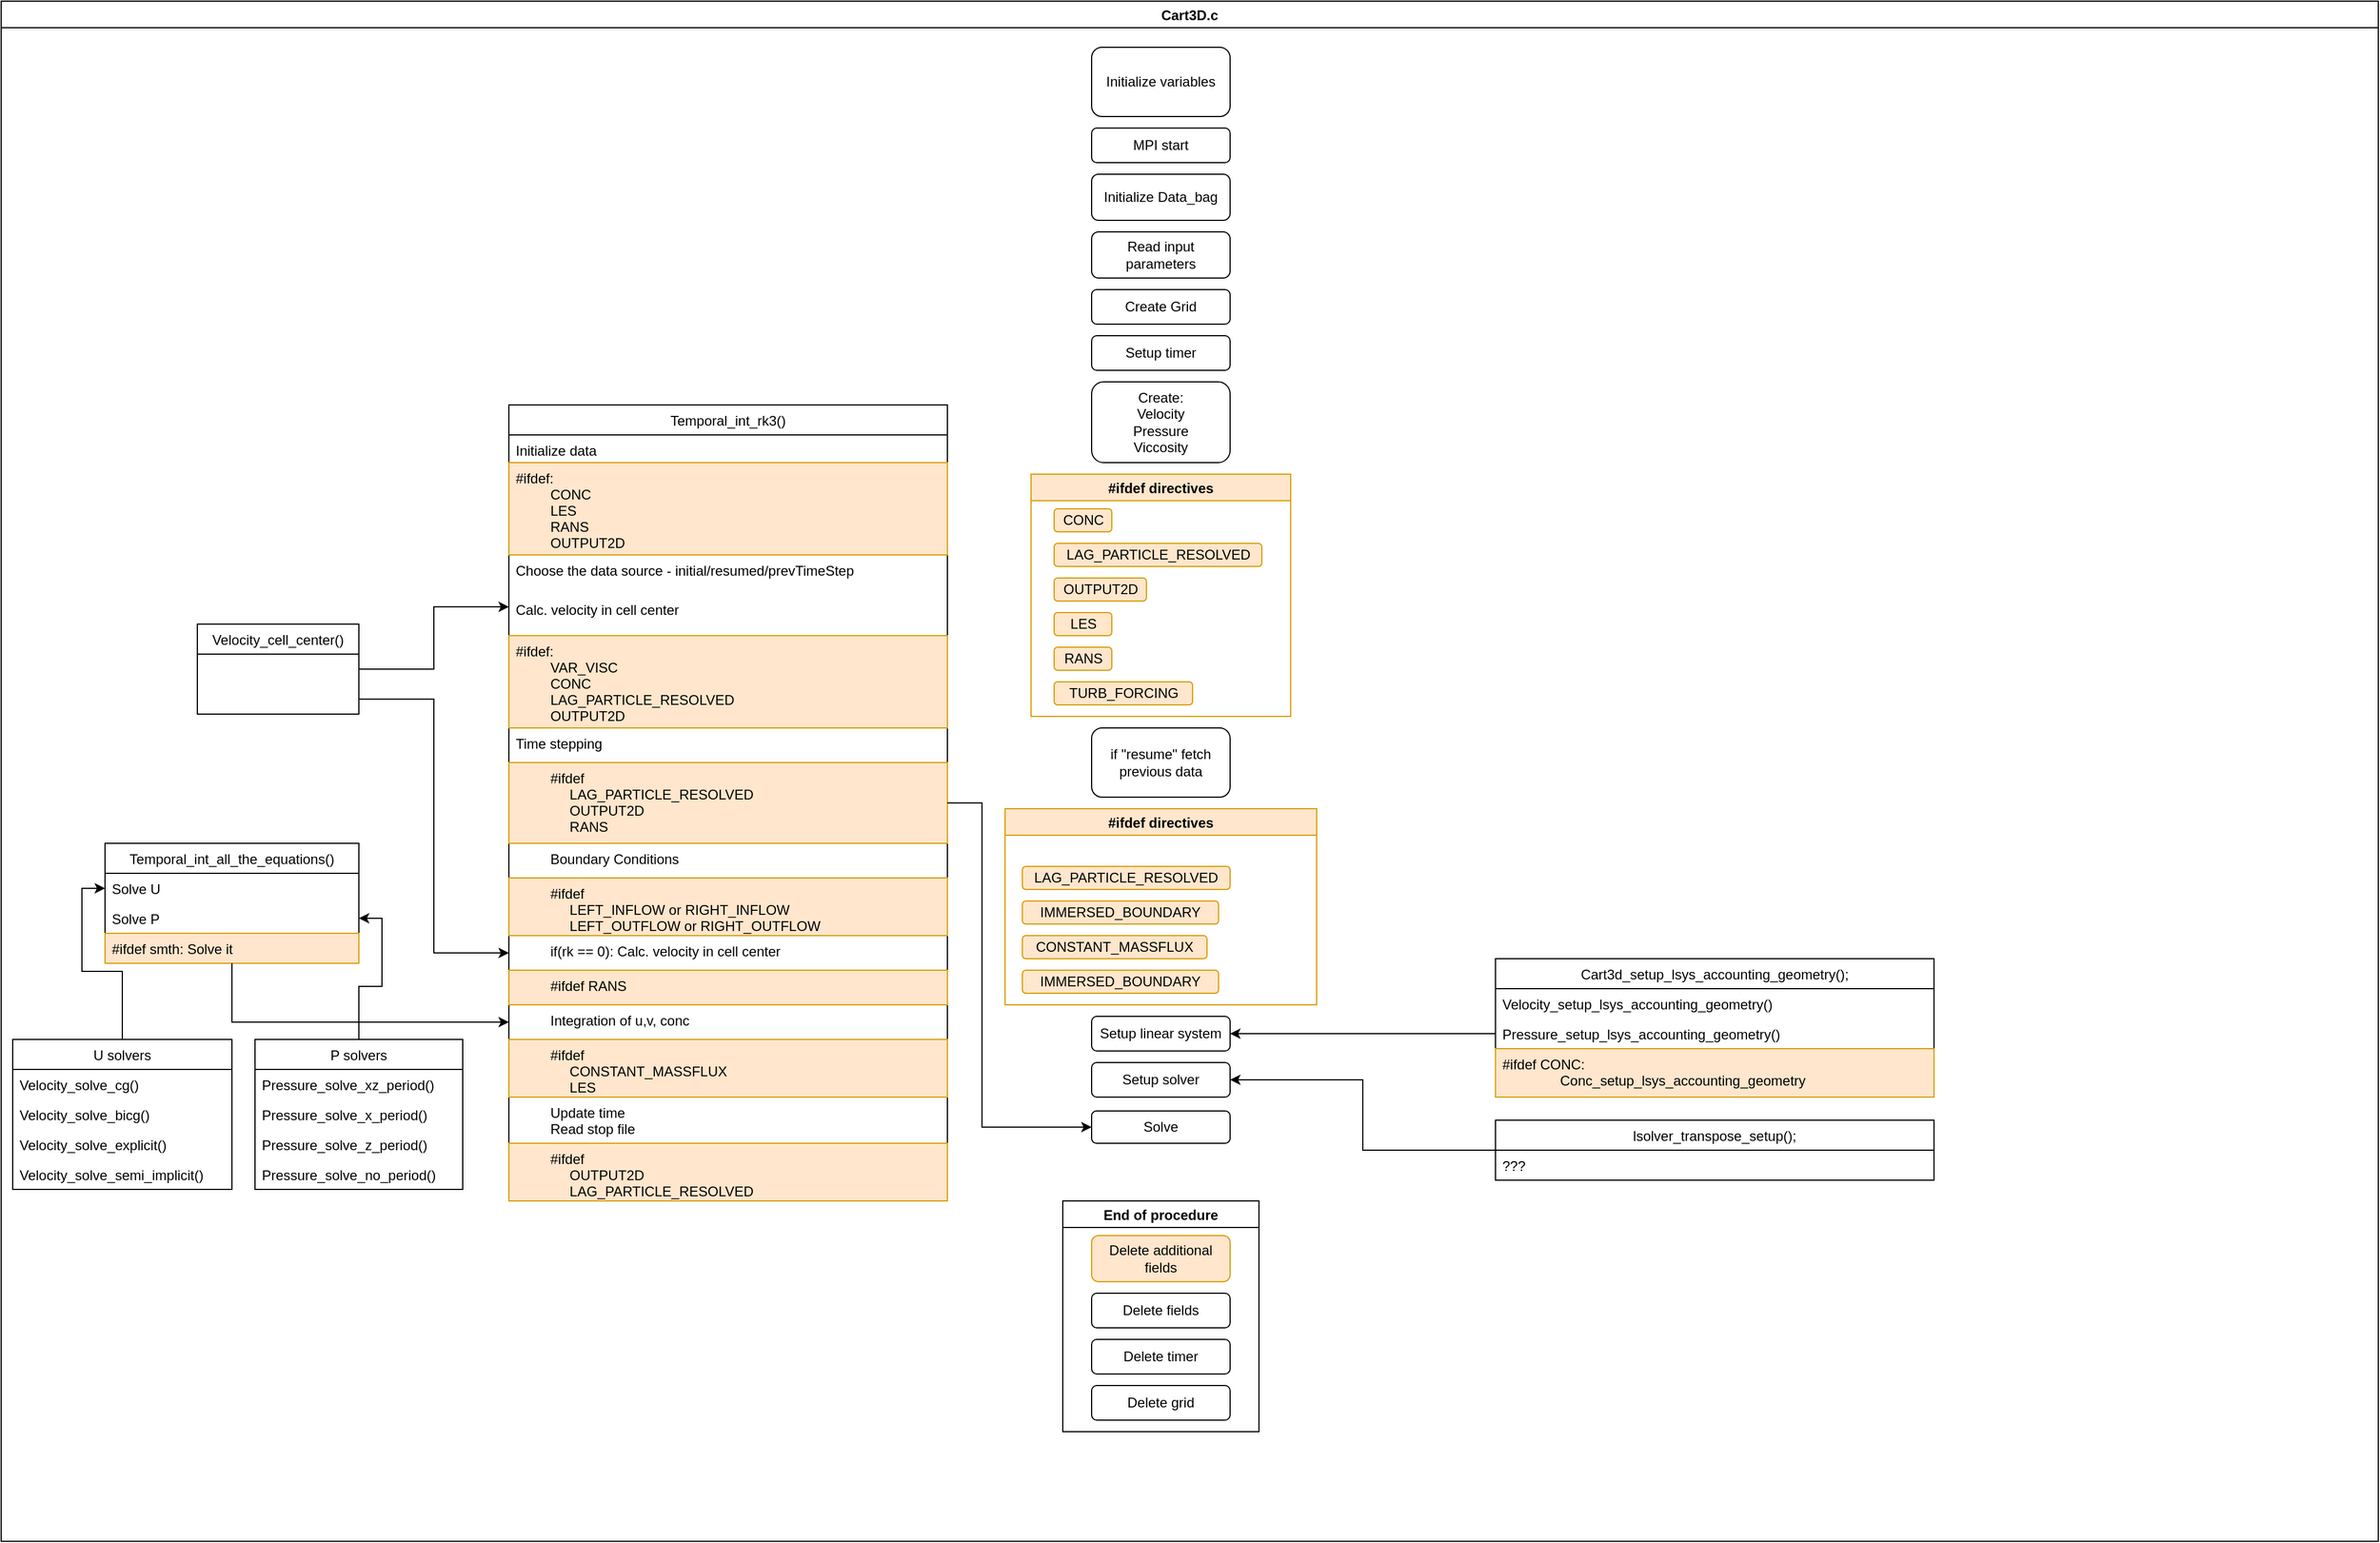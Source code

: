 <mxfile version="13.6.3" type="github">
  <diagram id="1NkAsfH9KzE3saYKE_k4" name="Page-1">
    <mxGraphModel dx="2657" dy="1035" grid="1" gridSize="10" guides="1" tooltips="1" connect="1" arrows="1" fold="1" page="1" pageScale="1" pageWidth="850" pageHeight="1100" math="0" shadow="0">
      <root>
        <mxCell id="0" />
        <mxCell id="1" parent="0" />
        <mxCell id="Mnvv_WwJ39rHPu0QQhqr-1" value="Cart3D.c" style="swimlane;" parent="1" vertex="1">
          <mxGeometry x="-850" y="50" width="2060" height="1335" as="geometry" />
        </mxCell>
        <mxCell id="Mnvv_WwJ39rHPu0QQhqr-2" value="Initialize variables" style="rounded=1;whiteSpace=wrap;html=1;" parent="Mnvv_WwJ39rHPu0QQhqr-1" vertex="1">
          <mxGeometry x="945" y="40" width="120" height="60" as="geometry" />
        </mxCell>
        <mxCell id="Mnvv_WwJ39rHPu0QQhqr-3" value="MPI start" style="rounded=1;whiteSpace=wrap;html=1;" parent="Mnvv_WwJ39rHPu0QQhqr-1" vertex="1">
          <mxGeometry x="945" y="110" width="120" height="30" as="geometry" />
        </mxCell>
        <mxCell id="Mnvv_WwJ39rHPu0QQhqr-4" value="&lt;div&gt;Initialize Data_bag&lt;/div&gt;" style="rounded=1;whiteSpace=wrap;html=1;" parent="Mnvv_WwJ39rHPu0QQhqr-1" vertex="1">
          <mxGeometry x="945" y="150" width="120" height="40" as="geometry" />
        </mxCell>
        <mxCell id="Mnvv_WwJ39rHPu0QQhqr-5" value="&lt;div&gt;Read input parameters&lt;/div&gt;" style="rounded=1;whiteSpace=wrap;html=1;" parent="Mnvv_WwJ39rHPu0QQhqr-1" vertex="1">
          <mxGeometry x="945" y="200" width="120" height="40" as="geometry" />
        </mxCell>
        <mxCell id="Mnvv_WwJ39rHPu0QQhqr-6" value="&lt;div&gt;Create Grid&lt;/div&gt;" style="rounded=1;whiteSpace=wrap;html=1;" parent="Mnvv_WwJ39rHPu0QQhqr-1" vertex="1">
          <mxGeometry x="945" y="250" width="120" height="30" as="geometry" />
        </mxCell>
        <mxCell id="Mnvv_WwJ39rHPu0QQhqr-7" value="&lt;div&gt;Setup timer&lt;/div&gt;" style="rounded=1;whiteSpace=wrap;html=1;" parent="Mnvv_WwJ39rHPu0QQhqr-1" vertex="1">
          <mxGeometry x="945" y="290" width="120" height="30" as="geometry" />
        </mxCell>
        <mxCell id="Mnvv_WwJ39rHPu0QQhqr-8" value="&lt;div&gt;Create:&lt;/div&gt;&lt;div&gt;Velocity&lt;/div&gt;&lt;div&gt;Pressure&lt;/div&gt;&lt;div&gt;Viccosity&lt;br&gt;&lt;/div&gt;" style="rounded=1;whiteSpace=wrap;html=1;" parent="Mnvv_WwJ39rHPu0QQhqr-1" vertex="1">
          <mxGeometry x="945" y="330" width="120" height="70" as="geometry" />
        </mxCell>
        <mxCell id="BQN_1DTDuwJgb3e3rP3L-38" value="Cart3d_setup_lsys_accounting_geometry();" style="swimlane;fontStyle=0;childLayout=stackLayout;horizontal=1;startSize=26;fillColor=none;horizontalStack=0;resizeParent=1;resizeParentMax=0;resizeLast=0;collapsible=1;marginBottom=0;" vertex="1" parent="Mnvv_WwJ39rHPu0QQhqr-1">
          <mxGeometry x="1295" y="830" width="380" height="120" as="geometry" />
        </mxCell>
        <mxCell id="BQN_1DTDuwJgb3e3rP3L-39" value="Velocity_setup_lsys_accounting_geometry()&#xa;" style="text;strokeColor=none;fillColor=none;align=left;verticalAlign=top;spacingLeft=4;spacingRight=4;overflow=hidden;rotatable=0;points=[[0,0.5],[1,0.5]];portConstraint=eastwest;" vertex="1" parent="BQN_1DTDuwJgb3e3rP3L-38">
          <mxGeometry y="26" width="380" height="26" as="geometry" />
        </mxCell>
        <mxCell id="BQN_1DTDuwJgb3e3rP3L-40" value="Pressure_setup_lsys_accounting_geometry()" style="text;strokeColor=none;fillColor=none;align=left;verticalAlign=top;spacingLeft=4;spacingRight=4;overflow=hidden;rotatable=0;points=[[0,0.5],[1,0.5]];portConstraint=eastwest;" vertex="1" parent="BQN_1DTDuwJgb3e3rP3L-38">
          <mxGeometry y="52" width="380" height="26" as="geometry" />
        </mxCell>
        <mxCell id="BQN_1DTDuwJgb3e3rP3L-41" value="#ifdef CONC:&#xa;               Conc_setup_lsys_accounting_geometry" style="text;strokeColor=#d79b00;fillColor=#ffe6cc;align=left;verticalAlign=top;spacingLeft=4;spacingRight=4;overflow=hidden;rotatable=0;points=[[0,0.5],[1,0.5]];portConstraint=eastwest;" vertex="1" parent="BQN_1DTDuwJgb3e3rP3L-38">
          <mxGeometry y="78" width="380" height="42" as="geometry" />
        </mxCell>
        <mxCell id="BQN_1DTDuwJgb3e3rP3L-43" value="lsolver_transpose_setup();" style="swimlane;fontStyle=0;childLayout=stackLayout;horizontal=1;startSize=26;fillColor=none;horizontalStack=0;resizeParent=1;resizeParentMax=0;resizeLast=0;collapsible=1;marginBottom=0;" vertex="1" parent="Mnvv_WwJ39rHPu0QQhqr-1">
          <mxGeometry x="1295" y="970" width="380" height="52" as="geometry" />
        </mxCell>
        <mxCell id="BQN_1DTDuwJgb3e3rP3L-44" value="???" style="text;strokeColor=none;fillColor=none;align=left;verticalAlign=top;spacingLeft=4;spacingRight=4;overflow=hidden;rotatable=0;points=[[0,0.5],[1,0.5]];portConstraint=eastwest;" vertex="1" parent="BQN_1DTDuwJgb3e3rP3L-43">
          <mxGeometry y="26" width="380" height="26" as="geometry" />
        </mxCell>
        <mxCell id="BQN_1DTDuwJgb3e3rP3L-62" value="Velocity_cell_center()" style="swimlane;fontStyle=0;childLayout=stackLayout;horizontal=1;startSize=26;fillColor=none;horizontalStack=0;resizeParent=1;resizeParentMax=0;resizeLast=0;collapsible=1;marginBottom=0;" vertex="1" parent="Mnvv_WwJ39rHPu0QQhqr-1">
          <mxGeometry x="170" y="540" width="140" height="78" as="geometry" />
        </mxCell>
        <mxCell id="BQN_1DTDuwJgb3e3rP3L-63" value=" " style="text;strokeColor=none;fillColor=none;align=left;verticalAlign=top;spacingLeft=4;spacingRight=4;overflow=hidden;rotatable=0;points=[[0,0.5],[1,0.5]];portConstraint=eastwest;" vertex="1" parent="BQN_1DTDuwJgb3e3rP3L-62">
          <mxGeometry y="26" width="140" height="26" as="geometry" />
        </mxCell>
        <mxCell id="BQN_1DTDuwJgb3e3rP3L-64" value=" " style="text;strokeColor=none;fillColor=none;align=left;verticalAlign=top;spacingLeft=4;spacingRight=4;overflow=hidden;rotatable=0;points=[[0,0.5],[1,0.5]];portConstraint=eastwest;" vertex="1" parent="BQN_1DTDuwJgb3e3rP3L-62">
          <mxGeometry y="52" width="140" height="26" as="geometry" />
        </mxCell>
        <mxCell id="BQN_1DTDuwJgb3e3rP3L-50" value="Temporal_int_rk3()" style="swimlane;fontStyle=0;childLayout=stackLayout;horizontal=1;startSize=26;fillColor=none;horizontalStack=0;resizeParent=1;resizeParentMax=0;resizeLast=0;collapsible=1;marginBottom=0;" vertex="1" parent="Mnvv_WwJ39rHPu0QQhqr-1">
          <mxGeometry x="440" y="350" width="380" height="690" as="geometry">
            <mxRectangle x="450" y="610" width="190" height="26" as="alternateBounds" />
          </mxGeometry>
        </mxCell>
        <mxCell id="BQN_1DTDuwJgb3e3rP3L-51" value="Initialize data" style="text;strokeColor=none;fillColor=none;align=left;verticalAlign=top;spacingLeft=4;spacingRight=4;overflow=hidden;rotatable=0;points=[[0,0.5],[1,0.5]];portConstraint=eastwest;" vertex="1" parent="BQN_1DTDuwJgb3e3rP3L-50">
          <mxGeometry y="26" width="380" height="24" as="geometry" />
        </mxCell>
        <mxCell id="BQN_1DTDuwJgb3e3rP3L-58" value="#ifdef:&#xa;         CONC&#xa;         LES&#xa;         RANS&#xa;         OUTPUT2D&#xa;&#xa;" style="text;strokeColor=#d79b00;fillColor=#ffe6cc;align=left;verticalAlign=top;spacingLeft=4;spacingRight=4;overflow=hidden;rotatable=0;points=[[0,0.5],[1,0.5]];portConstraint=eastwest;" vertex="1" parent="BQN_1DTDuwJgb3e3rP3L-50">
          <mxGeometry y="50" width="380" height="80" as="geometry" />
        </mxCell>
        <mxCell id="BQN_1DTDuwJgb3e3rP3L-59" value="Choose the data source - initial/resumed/prevTimeStep" style="text;strokeColor=none;fillColor=none;align=left;verticalAlign=top;spacingLeft=4;spacingRight=4;overflow=hidden;rotatable=0;points=[[0,0.5],[1,0.5]];portConstraint=eastwest;" vertex="1" parent="BQN_1DTDuwJgb3e3rP3L-50">
          <mxGeometry y="130" width="380" height="20" as="geometry" />
        </mxCell>
        <mxCell id="BQN_1DTDuwJgb3e3rP3L-60" value="&#xa;Calc. velocity in cell center" style="text;strokeColor=none;fillColor=none;align=left;verticalAlign=top;spacingLeft=4;spacingRight=4;overflow=hidden;rotatable=0;points=[[0,0.5],[1,0.5]];portConstraint=eastwest;" vertex="1" parent="BQN_1DTDuwJgb3e3rP3L-50">
          <mxGeometry y="150" width="380" height="50" as="geometry" />
        </mxCell>
        <mxCell id="BQN_1DTDuwJgb3e3rP3L-61" value="#ifdef:&#xa;         VAR_VISC&#xa;         CONC&#xa;         LAG_PARTICLE_RESOLVED&#xa;         OUTPUT2D&#xa;" style="text;strokeColor=#d79b00;fillColor=#ffe6cc;align=left;verticalAlign=top;spacingLeft=4;spacingRight=4;overflow=hidden;rotatable=0;points=[[0,0.5],[1,0.5]];portConstraint=eastwest;" vertex="1" parent="BQN_1DTDuwJgb3e3rP3L-50">
          <mxGeometry y="200" width="380" height="80" as="geometry" />
        </mxCell>
        <mxCell id="BQN_1DTDuwJgb3e3rP3L-88" value="Time stepping" style="text;strokeColor=none;fillColor=none;align=left;verticalAlign=top;spacingLeft=4;spacingRight=4;overflow=hidden;rotatable=0;points=[[0,0.5],[1,0.5]];portConstraint=eastwest;" vertex="1" parent="BQN_1DTDuwJgb3e3rP3L-50">
          <mxGeometry y="280" width="380" height="30" as="geometry" />
        </mxCell>
        <mxCell id="BQN_1DTDuwJgb3e3rP3L-156" value="         #ifdef&#xa;              LAG_PARTICLE_RESOLVED&#xa;              OUTPUT2D&#xa;              RANS" style="text;strokeColor=#d79b00;fillColor=#ffe6cc;align=left;verticalAlign=top;spacingLeft=4;spacingRight=4;overflow=hidden;rotatable=0;points=[[0,0.5],[1,0.5]];portConstraint=eastwest;" vertex="1" parent="BQN_1DTDuwJgb3e3rP3L-50">
          <mxGeometry y="310" width="380" height="70" as="geometry" />
        </mxCell>
        <mxCell id="BQN_1DTDuwJgb3e3rP3L-157" value="         Boundary Conditions" style="text;strokeColor=none;fillColor=none;align=left;verticalAlign=top;spacingLeft=4;spacingRight=4;overflow=hidden;rotatable=0;points=[[0,0.5],[1,0.5]];portConstraint=eastwest;" vertex="1" parent="BQN_1DTDuwJgb3e3rP3L-50">
          <mxGeometry y="380" width="380" height="30" as="geometry" />
        </mxCell>
        <mxCell id="BQN_1DTDuwJgb3e3rP3L-160" value="         #ifdef&#xa;              LEFT_INFLOW or RIGHT_INFLOW&#xa;              LEFT_OUTFLOW or RIGHT_OUTFLOW" style="text;strokeColor=#d79b00;fillColor=#ffe6cc;align=left;verticalAlign=top;spacingLeft=4;spacingRight=4;overflow=hidden;rotatable=0;points=[[0,0.5],[1,0.5]];portConstraint=eastwest;" vertex="1" parent="BQN_1DTDuwJgb3e3rP3L-50">
          <mxGeometry y="410" width="380" height="50" as="geometry" />
        </mxCell>
        <mxCell id="BQN_1DTDuwJgb3e3rP3L-159" value="         if(rk == 0): Calc. velocity in cell center" style="text;strokeColor=none;fillColor=none;align=left;verticalAlign=top;spacingLeft=4;spacingRight=4;overflow=hidden;rotatable=0;points=[[0,0.5],[1,0.5]];portConstraint=eastwest;" vertex="1" parent="BQN_1DTDuwJgb3e3rP3L-50">
          <mxGeometry y="460" width="380" height="30" as="geometry" />
        </mxCell>
        <mxCell id="BQN_1DTDuwJgb3e3rP3L-158" value="         #ifdef RANS" style="text;strokeColor=#d79b00;fillColor=#ffe6cc;align=left;verticalAlign=top;spacingLeft=4;spacingRight=4;overflow=hidden;rotatable=0;points=[[0,0.5],[1,0.5]];portConstraint=eastwest;" vertex="1" parent="BQN_1DTDuwJgb3e3rP3L-50">
          <mxGeometry y="490" width="380" height="30" as="geometry" />
        </mxCell>
        <mxCell id="BQN_1DTDuwJgb3e3rP3L-161" value="         Integration of u,v, conc" style="text;strokeColor=none;fillColor=none;align=left;verticalAlign=top;spacingLeft=4;spacingRight=4;overflow=hidden;rotatable=0;points=[[0,0.5],[1,0.5]];portConstraint=eastwest;" vertex="1" parent="BQN_1DTDuwJgb3e3rP3L-50">
          <mxGeometry y="520" width="380" height="30" as="geometry" />
        </mxCell>
        <mxCell id="BQN_1DTDuwJgb3e3rP3L-162" value="         #ifdef&#xa;              CONSTANT_MASSFLUX&#xa;              LES" style="text;strokeColor=#d79b00;fillColor=#ffe6cc;align=left;verticalAlign=top;spacingLeft=4;spacingRight=4;overflow=hidden;rotatable=0;points=[[0,0.5],[1,0.5]];portConstraint=eastwest;" vertex="1" parent="BQN_1DTDuwJgb3e3rP3L-50">
          <mxGeometry y="550" width="380" height="50" as="geometry" />
        </mxCell>
        <mxCell id="BQN_1DTDuwJgb3e3rP3L-163" value="         Update time&#xa;         Read stop file" style="text;strokeColor=none;fillColor=none;align=left;verticalAlign=top;spacingLeft=4;spacingRight=4;overflow=hidden;rotatable=0;points=[[0,0.5],[1,0.5]];portConstraint=eastwest;" vertex="1" parent="BQN_1DTDuwJgb3e3rP3L-50">
          <mxGeometry y="600" width="380" height="40" as="geometry" />
        </mxCell>
        <mxCell id="BQN_1DTDuwJgb3e3rP3L-164" value="         #ifdef&#xa;              OUTPUT2D&#xa;              LAG_PARTICLE_RESOLVED" style="text;strokeColor=#d79b00;fillColor=#ffe6cc;align=left;verticalAlign=top;spacingLeft=4;spacingRight=4;overflow=hidden;rotatable=0;points=[[0,0.5],[1,0.5]];portConstraint=eastwest;" vertex="1" parent="BQN_1DTDuwJgb3e3rP3L-50">
          <mxGeometry y="640" width="380" height="50" as="geometry" />
        </mxCell>
        <mxCell id="BQN_1DTDuwJgb3e3rP3L-70" value="Temporal_int_all_the_equations()" style="swimlane;fontStyle=0;childLayout=stackLayout;horizontal=1;startSize=26;fillColor=none;horizontalStack=0;resizeParent=1;resizeParentMax=0;resizeLast=0;collapsible=1;marginBottom=0;" vertex="1" parent="Mnvv_WwJ39rHPu0QQhqr-1">
          <mxGeometry x="90" y="730" width="220" height="104" as="geometry" />
        </mxCell>
        <mxCell id="BQN_1DTDuwJgb3e3rP3L-71" value="Solve U" style="text;strokeColor=none;fillColor=none;align=left;verticalAlign=top;spacingLeft=4;spacingRight=4;overflow=hidden;rotatable=0;points=[[0,0.5],[1,0.5]];portConstraint=eastwest;" vertex="1" parent="BQN_1DTDuwJgb3e3rP3L-70">
          <mxGeometry y="26" width="220" height="26" as="geometry" />
        </mxCell>
        <mxCell id="BQN_1DTDuwJgb3e3rP3L-72" value="Solve P" style="text;strokeColor=none;fillColor=none;align=left;verticalAlign=top;spacingLeft=4;spacingRight=4;overflow=hidden;rotatable=0;points=[[0,0.5],[1,0.5]];portConstraint=eastwest;" vertex="1" parent="BQN_1DTDuwJgb3e3rP3L-70">
          <mxGeometry y="52" width="220" height="26" as="geometry" />
        </mxCell>
        <mxCell id="BQN_1DTDuwJgb3e3rP3L-73" value="#ifdef smth: Solve it" style="text;strokeColor=#d79b00;fillColor=#ffe6cc;align=left;verticalAlign=top;spacingLeft=4;spacingRight=4;overflow=hidden;rotatable=0;points=[[0,0.5],[1,0.5]];portConstraint=eastwest;" vertex="1" parent="BQN_1DTDuwJgb3e3rP3L-70">
          <mxGeometry y="78" width="220" height="26" as="geometry" />
        </mxCell>
        <mxCell id="BQN_1DTDuwJgb3e3rP3L-81" value="P solvers" style="swimlane;fontStyle=0;childLayout=stackLayout;horizontal=1;startSize=26;fillColor=none;horizontalStack=0;resizeParent=1;resizeParentMax=0;resizeLast=0;collapsible=1;marginBottom=0;" vertex="1" parent="Mnvv_WwJ39rHPu0QQhqr-1">
          <mxGeometry x="220" y="900" width="180" height="130" as="geometry" />
        </mxCell>
        <mxCell id="BQN_1DTDuwJgb3e3rP3L-82" value="Pressure_solve_xz_period()" style="text;strokeColor=none;fillColor=none;align=left;verticalAlign=top;spacingLeft=4;spacingRight=4;overflow=hidden;rotatable=0;points=[[0,0.5],[1,0.5]];portConstraint=eastwest;" vertex="1" parent="BQN_1DTDuwJgb3e3rP3L-81">
          <mxGeometry y="26" width="180" height="26" as="geometry" />
        </mxCell>
        <mxCell id="BQN_1DTDuwJgb3e3rP3L-83" value="Pressure_solve_x_period()" style="text;strokeColor=none;fillColor=none;align=left;verticalAlign=top;spacingLeft=4;spacingRight=4;overflow=hidden;rotatable=0;points=[[0,0.5],[1,0.5]];portConstraint=eastwest;" vertex="1" parent="BQN_1DTDuwJgb3e3rP3L-81">
          <mxGeometry y="52" width="180" height="26" as="geometry" />
        </mxCell>
        <mxCell id="BQN_1DTDuwJgb3e3rP3L-84" value="Pressure_solve_z_period()" style="text;strokeColor=none;fillColor=none;align=left;verticalAlign=top;spacingLeft=4;spacingRight=4;overflow=hidden;rotatable=0;points=[[0,0.5],[1,0.5]];portConstraint=eastwest;" vertex="1" parent="BQN_1DTDuwJgb3e3rP3L-81">
          <mxGeometry y="78" width="180" height="26" as="geometry" />
        </mxCell>
        <mxCell id="BQN_1DTDuwJgb3e3rP3L-85" value="Pressure_solve_no_period()" style="text;strokeColor=none;fillColor=none;align=left;verticalAlign=top;spacingLeft=4;spacingRight=4;overflow=hidden;rotatable=0;points=[[0,0.5],[1,0.5]];portConstraint=eastwest;" vertex="1" parent="BQN_1DTDuwJgb3e3rP3L-81">
          <mxGeometry y="104" width="180" height="26" as="geometry" />
        </mxCell>
        <mxCell id="BQN_1DTDuwJgb3e3rP3L-76" value="U solvers" style="swimlane;fontStyle=0;childLayout=stackLayout;horizontal=1;startSize=26;fillColor=none;horizontalStack=0;resizeParent=1;resizeParentMax=0;resizeLast=0;collapsible=1;marginBottom=0;" vertex="1" parent="Mnvv_WwJ39rHPu0QQhqr-1">
          <mxGeometry x="10" y="900" width="190" height="130" as="geometry" />
        </mxCell>
        <mxCell id="BQN_1DTDuwJgb3e3rP3L-77" value="Velocity_solve_cg()" style="text;strokeColor=none;fillColor=none;align=left;verticalAlign=top;spacingLeft=4;spacingRight=4;overflow=hidden;rotatable=0;points=[[0,0.5],[1,0.5]];portConstraint=eastwest;" vertex="1" parent="BQN_1DTDuwJgb3e3rP3L-76">
          <mxGeometry y="26" width="190" height="26" as="geometry" />
        </mxCell>
        <mxCell id="BQN_1DTDuwJgb3e3rP3L-78" value="Velocity_solve_bicg()" style="text;strokeColor=none;fillColor=none;align=left;verticalAlign=top;spacingLeft=4;spacingRight=4;overflow=hidden;rotatable=0;points=[[0,0.5],[1,0.5]];portConstraint=eastwest;" vertex="1" parent="BQN_1DTDuwJgb3e3rP3L-76">
          <mxGeometry y="52" width="190" height="26" as="geometry" />
        </mxCell>
        <mxCell id="BQN_1DTDuwJgb3e3rP3L-79" value="Velocity_solve_explicit()" style="text;strokeColor=none;fillColor=none;align=left;verticalAlign=top;spacingLeft=4;spacingRight=4;overflow=hidden;rotatable=0;points=[[0,0.5],[1,0.5]];portConstraint=eastwest;" vertex="1" parent="BQN_1DTDuwJgb3e3rP3L-76">
          <mxGeometry y="78" width="190" height="26" as="geometry" />
        </mxCell>
        <mxCell id="BQN_1DTDuwJgb3e3rP3L-80" value="Velocity_solve_semi_implicit()" style="text;strokeColor=none;fillColor=none;align=left;verticalAlign=top;spacingLeft=4;spacingRight=4;overflow=hidden;rotatable=0;points=[[0,0.5],[1,0.5]];portConstraint=eastwest;" vertex="1" parent="BQN_1DTDuwJgb3e3rP3L-76">
          <mxGeometry y="104" width="190" height="26" as="geometry" />
        </mxCell>
        <mxCell id="Mnvv_WwJ39rHPu0QQhqr-9" value="#ifdef directives" style="swimlane;fillColor=#ffe6cc;strokeColor=#d79b00;" parent="Mnvv_WwJ39rHPu0QQhqr-1" vertex="1">
          <mxGeometry x="892.5" y="410" width="225" height="210" as="geometry" />
        </mxCell>
        <mxCell id="Mnvv_WwJ39rHPu0QQhqr-10" value="CONC" style="rounded=1;whiteSpace=wrap;html=1;fillColor=#ffe6cc;strokeColor=#d79b00;" parent="Mnvv_WwJ39rHPu0QQhqr-9" vertex="1">
          <mxGeometry x="20" y="30" width="50" height="20" as="geometry" />
        </mxCell>
        <mxCell id="Mnvv_WwJ39rHPu0QQhqr-11" value="LAG_PARTICLE_RESOLVED" style="rounded=1;whiteSpace=wrap;html=1;fillColor=#ffe6cc;strokeColor=#d79b00;" parent="Mnvv_WwJ39rHPu0QQhqr-9" vertex="1">
          <mxGeometry x="20" y="60" width="180" height="20" as="geometry" />
        </mxCell>
        <mxCell id="Mnvv_WwJ39rHPu0QQhqr-12" value="OUTPUT2D" style="rounded=1;whiteSpace=wrap;html=1;fillColor=#ffe6cc;strokeColor=#d79b00;" parent="Mnvv_WwJ39rHPu0QQhqr-9" vertex="1">
          <mxGeometry x="20" y="90" width="80" height="20" as="geometry" />
        </mxCell>
        <mxCell id="Mnvv_WwJ39rHPu0QQhqr-14" value="LES" style="rounded=1;whiteSpace=wrap;html=1;fillColor=#ffe6cc;strokeColor=#d79b00;" parent="Mnvv_WwJ39rHPu0QQhqr-9" vertex="1">
          <mxGeometry x="20" y="120" width="50" height="20" as="geometry" />
        </mxCell>
        <mxCell id="Mnvv_WwJ39rHPu0QQhqr-13" value="RANS" style="rounded=1;whiteSpace=wrap;html=1;fillColor=#ffe6cc;strokeColor=#d79b00;" parent="Mnvv_WwJ39rHPu0QQhqr-9" vertex="1">
          <mxGeometry x="20" y="150" width="50" height="20" as="geometry" />
        </mxCell>
        <mxCell id="Mnvv_WwJ39rHPu0QQhqr-17" value="TURB_FORCING" style="rounded=1;whiteSpace=wrap;html=1;fillColor=#ffe6cc;strokeColor=#d79b00;" parent="Mnvv_WwJ39rHPu0QQhqr-9" vertex="1">
          <mxGeometry x="20" y="180" width="120" height="20" as="geometry" />
        </mxCell>
        <mxCell id="Mnvv_WwJ39rHPu0QQhqr-36" value="if &quot;resume&quot; fetch previous data" style="rounded=1;whiteSpace=wrap;html=1;" parent="Mnvv_WwJ39rHPu0QQhqr-1" vertex="1">
          <mxGeometry x="945" y="630" width="120" height="60" as="geometry" />
        </mxCell>
        <mxCell id="BQN_1DTDuwJgb3e3rP3L-1" value="#ifdef directives" style="swimlane;fillColor=#ffe6cc;strokeColor=#d79b00;" vertex="1" parent="Mnvv_WwJ39rHPu0QQhqr-1">
          <mxGeometry x="870" y="700" width="270" height="170" as="geometry" />
        </mxCell>
        <mxCell id="BQN_1DTDuwJgb3e3rP3L-2" value="IMMERSED_BOUNDARY" style="rounded=1;whiteSpace=wrap;html=1;fillColor=#ffe6cc;strokeColor=#d79b00;" vertex="1" parent="BQN_1DTDuwJgb3e3rP3L-1">
          <mxGeometry x="15" y="80" width="170" height="20" as="geometry" />
        </mxCell>
        <mxCell id="BQN_1DTDuwJgb3e3rP3L-3" value="LAG_PARTICLE_RESOLVED" style="rounded=1;whiteSpace=wrap;html=1;fillColor=#ffe6cc;strokeColor=#d79b00;" vertex="1" parent="BQN_1DTDuwJgb3e3rP3L-1">
          <mxGeometry x="15" y="50" width="180" height="20" as="geometry" />
        </mxCell>
        <mxCell id="Mnvv_WwJ39rHPu0QQhqr-21" value="CONSTANT_MASSFLUX" style="rounded=1;whiteSpace=wrap;html=1;fillColor=#ffe6cc;strokeColor=#d79b00;" parent="BQN_1DTDuwJgb3e3rP3L-1" vertex="1">
          <mxGeometry x="15" y="110" width="160" height="20" as="geometry" />
        </mxCell>
        <mxCell id="BQN_1DTDuwJgb3e3rP3L-4" value="IMMERSED_BOUNDARY" style="rounded=1;whiteSpace=wrap;html=1;fillColor=#ffe6cc;strokeColor=#d79b00;" vertex="1" parent="BQN_1DTDuwJgb3e3rP3L-1">
          <mxGeometry x="15" y="140" width="170" height="20" as="geometry" />
        </mxCell>
        <mxCell id="BQN_1DTDuwJgb3e3rP3L-52" style="edgeStyle=orthogonalEdgeStyle;rounded=0;orthogonalLoop=1;jettySize=auto;html=1;entryX=0;entryY=0.5;entryDx=0;entryDy=0;" edge="1" parent="Mnvv_WwJ39rHPu0QQhqr-1" source="BQN_1DTDuwJgb3e3rP3L-50" target="BQN_1DTDuwJgb3e3rP3L-47">
          <mxGeometry relative="1" as="geometry">
            <Array as="points">
              <mxPoint x="850" y="695" />
              <mxPoint x="850" y="976" />
            </Array>
          </mxGeometry>
        </mxCell>
        <mxCell id="BQN_1DTDuwJgb3e3rP3L-5" value="Setup linear system" style="rounded=1;whiteSpace=wrap;html=1;" vertex="1" parent="Mnvv_WwJ39rHPu0QQhqr-1">
          <mxGeometry x="945" y="880" width="120" height="30" as="geometry" />
        </mxCell>
        <mxCell id="BQN_1DTDuwJgb3e3rP3L-6" value="Setup solver" style="rounded=1;whiteSpace=wrap;html=1;" vertex="1" parent="Mnvv_WwJ39rHPu0QQhqr-1">
          <mxGeometry x="945" y="920" width="120" height="30" as="geometry" />
        </mxCell>
        <mxCell id="BQN_1DTDuwJgb3e3rP3L-48" style="edgeStyle=orthogonalEdgeStyle;rounded=0;orthogonalLoop=1;jettySize=auto;html=1;entryX=1;entryY=0.5;entryDx=0;entryDy=0;" edge="1" parent="Mnvv_WwJ39rHPu0QQhqr-1" source="BQN_1DTDuwJgb3e3rP3L-43" target="BQN_1DTDuwJgb3e3rP3L-6">
          <mxGeometry relative="1" as="geometry" />
        </mxCell>
        <mxCell id="BQN_1DTDuwJgb3e3rP3L-74" style="edgeStyle=orthogonalEdgeStyle;rounded=0;orthogonalLoop=1;jettySize=auto;html=1;entryX=0;entryY=0.5;entryDx=0;entryDy=0;" edge="1" parent="Mnvv_WwJ39rHPu0QQhqr-1" source="BQN_1DTDuwJgb3e3rP3L-70" target="BQN_1DTDuwJgb3e3rP3L-161">
          <mxGeometry relative="1" as="geometry">
            <mxPoint x="417" y="820" as="targetPoint" />
          </mxGeometry>
        </mxCell>
        <mxCell id="BQN_1DTDuwJgb3e3rP3L-7" value="End of procedure" style="swimlane;" vertex="1" parent="Mnvv_WwJ39rHPu0QQhqr-1">
          <mxGeometry x="920" y="1040" width="170" height="200" as="geometry" />
        </mxCell>
        <mxCell id="BQN_1DTDuwJgb3e3rP3L-8" value="Delete fields" style="rounded=1;whiteSpace=wrap;html=1;" vertex="1" parent="BQN_1DTDuwJgb3e3rP3L-7">
          <mxGeometry x="25" y="80" width="120" height="30" as="geometry" />
        </mxCell>
        <mxCell id="BQN_1DTDuwJgb3e3rP3L-34" value="Delete timer" style="rounded=1;whiteSpace=wrap;html=1;" vertex="1" parent="BQN_1DTDuwJgb3e3rP3L-7">
          <mxGeometry x="25" y="120" width="120" height="30" as="geometry" />
        </mxCell>
        <mxCell id="BQN_1DTDuwJgb3e3rP3L-35" value="Delete grid" style="rounded=1;whiteSpace=wrap;html=1;" vertex="1" parent="BQN_1DTDuwJgb3e3rP3L-7">
          <mxGeometry x="25" y="160" width="120" height="30" as="geometry" />
        </mxCell>
        <mxCell id="BQN_1DTDuwJgb3e3rP3L-165" value="Delete additional fields" style="rounded=1;whiteSpace=wrap;html=1;fillColor=#ffe6cc;strokeColor=#d79b00;" vertex="1" parent="BQN_1DTDuwJgb3e3rP3L-7">
          <mxGeometry x="25" y="30" width="120" height="40" as="geometry" />
        </mxCell>
        <mxCell id="BQN_1DTDuwJgb3e3rP3L-42" style="edgeStyle=orthogonalEdgeStyle;rounded=0;orthogonalLoop=1;jettySize=auto;html=1;entryX=1;entryY=0.5;entryDx=0;entryDy=0;" edge="1" parent="Mnvv_WwJ39rHPu0QQhqr-1" source="BQN_1DTDuwJgb3e3rP3L-40" target="BQN_1DTDuwJgb3e3rP3L-5">
          <mxGeometry relative="1" as="geometry" />
        </mxCell>
        <mxCell id="BQN_1DTDuwJgb3e3rP3L-47" value="Solve" style="rounded=1;whiteSpace=wrap;html=1;" vertex="1" parent="Mnvv_WwJ39rHPu0QQhqr-1">
          <mxGeometry x="945" y="962" width="120" height="28" as="geometry" />
        </mxCell>
        <mxCell id="BQN_1DTDuwJgb3e3rP3L-66" style="edgeStyle=orthogonalEdgeStyle;rounded=0;orthogonalLoop=1;jettySize=auto;html=1;" edge="1" parent="Mnvv_WwJ39rHPu0QQhqr-1" source="BQN_1DTDuwJgb3e3rP3L-63" target="BQN_1DTDuwJgb3e3rP3L-60">
          <mxGeometry relative="1" as="geometry" />
        </mxCell>
        <mxCell id="BQN_1DTDuwJgb3e3rP3L-75" style="edgeStyle=orthogonalEdgeStyle;rounded=0;orthogonalLoop=1;jettySize=auto;html=1;" edge="1" parent="Mnvv_WwJ39rHPu0QQhqr-1" source="BQN_1DTDuwJgb3e3rP3L-64" target="BQN_1DTDuwJgb3e3rP3L-159">
          <mxGeometry relative="1" as="geometry" />
        </mxCell>
        <mxCell id="BQN_1DTDuwJgb3e3rP3L-87" style="edgeStyle=orthogonalEdgeStyle;rounded=0;orthogonalLoop=1;jettySize=auto;html=1;entryX=1;entryY=0.5;entryDx=0;entryDy=0;" edge="1" parent="Mnvv_WwJ39rHPu0QQhqr-1" source="BQN_1DTDuwJgb3e3rP3L-81" target="BQN_1DTDuwJgb3e3rP3L-72">
          <mxGeometry relative="1" as="geometry" />
        </mxCell>
        <mxCell id="BQN_1DTDuwJgb3e3rP3L-86" style="edgeStyle=orthogonalEdgeStyle;rounded=0;orthogonalLoop=1;jettySize=auto;html=1;" edge="1" parent="Mnvv_WwJ39rHPu0QQhqr-1" source="BQN_1DTDuwJgb3e3rP3L-76" target="BQN_1DTDuwJgb3e3rP3L-71">
          <mxGeometry relative="1" as="geometry" />
        </mxCell>
      </root>
    </mxGraphModel>
  </diagram>
</mxfile>
